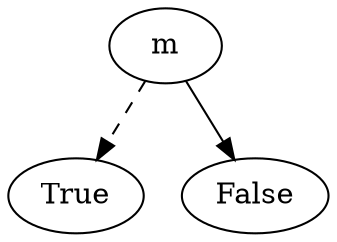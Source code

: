 digraph{2202465098128[label=m]2202465094672[label="True"]
2202465098128 -> 2202465094672[style=dashed label="" fontcolor = gray]
2202465101648[label="False"]
2202465098128 -> 2202465101648 [label="" fontcolor = gray]
}